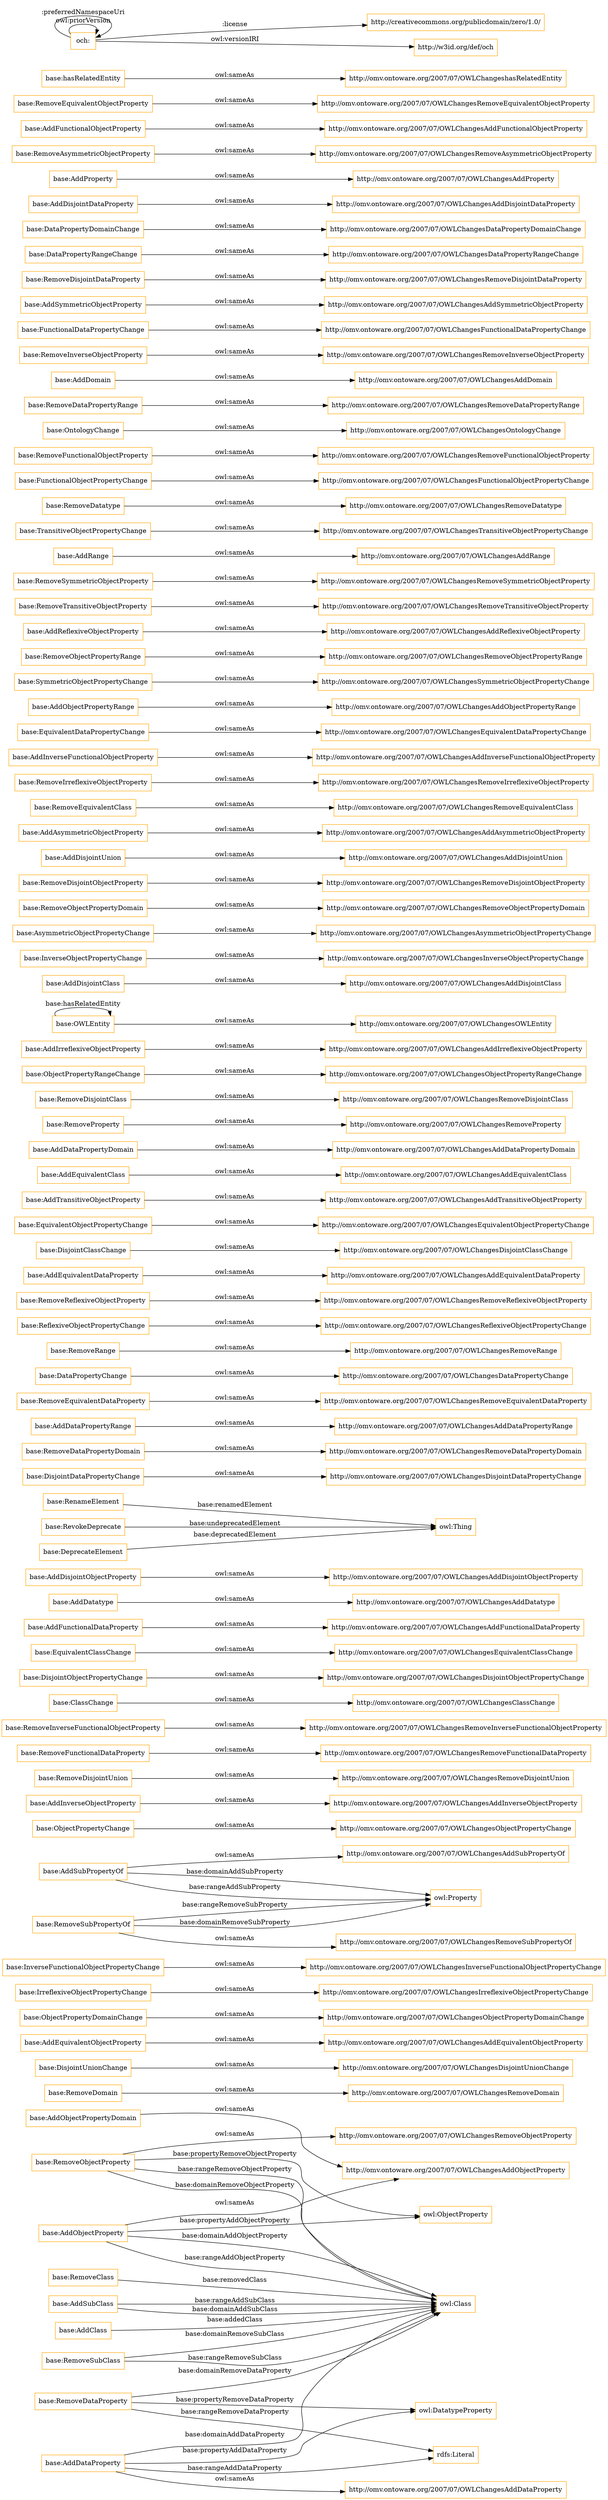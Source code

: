 digraph ar2dtool_diagram { 
rankdir=LR;
size="1501"
node [shape = rectangle, color="orange"]; "base:AddSubClass" "base:RemoveDomain" "base:DisjointUnionChange" "base:AddEquivalentObjectProperty" "base:ObjectPropertyDomainChange" "base:IrreflexiveObjectPropertyChange" "base:InverseFunctionalObjectPropertyChange" "owl:Property" "base:ObjectPropertyChange" "base:AddInverseObjectProperty" "base:RemoveDisjointUnion" "base:RemoveFunctionalDataProperty" "base:AddSubPropertyOf" "base:RemoveInverseFunctionalObjectProperty" "base:ClassChange" "base:DisjointObjectPropertyChange" "base:EquivalentClassChange" "base:AddClass" "base:AddFunctionalDataProperty" "base:AddDatatype" "base:AddDisjointObjectProperty" "base:AddObjectProperty" "base:RenameElement" "base:DisjointDataPropertyChange" "base:RemoveDataPropertyDomain" "base:AddDataPropertyRange" "base:RemoveSubClass" "base:RemoveEquivalentDataProperty" "base:DataPropertyChange" "base:RemoveRange" "base:ReflexiveObjectPropertyChange" "base:RemoveObjectProperty" "base:RemoveReflexiveObjectProperty" "base:AddEquivalentDataProperty" "base:RevokeDeprecate" "base:DisjointClassChange" "base:AddObjectPropertyDomain" "base:EquivalentObjectPropertyChange" "base:AddTransitiveObjectProperty" "base:AddEquivalentClass" "base:AddDataPropertyDomain" "base:RemoveProperty" "base:RemoveDisjointClass" "base:ObjectPropertyRangeChange" "owl:ObjectProperty" "base:AddIrreflexiveObjectProperty" "base:OWLEntity" "base:AddDisjointClass" "base:InverseObjectPropertyChange" "base:AsymmetricObjectPropertyChange" "base:RemoveObjectPropertyDomain" "base:RemoveDisjointObjectProperty" "base:AddDisjointUnion" "base:RemoveDataProperty" "base:RemoveClass" "base:AddAsymmetricObjectProperty" "base:RemoveEquivalentClass" "base:RemoveIrreflexiveObjectProperty" "base:DeprecateElement" "base:AddInverseFunctionalObjectProperty" "base:EquivalentDataPropertyChange" "base:AddObjectPropertyRange" "base:SymmetricObjectPropertyChange" "base:RemoveObjectPropertyRange" "owl:Class" "base:AddReflexiveObjectProperty" "base:RemoveTransitiveObjectProperty" "base:RemoveSymmetricObjectProperty" "base:AddRange" "base:TransitiveObjectPropertyChange" "base:RemoveDatatype" "base:FunctionalObjectPropertyChange" "base:RemoveFunctionalObjectProperty" "base:OntologyChange" "base:RemoveSubPropertyOf" "base:RemoveDataPropertyRange" "base:AddDomain" "base:RemoveInverseObjectProperty" "base:FunctionalDataPropertyChange" "base:AddSymmetricObjectProperty" "base:AddDataProperty" "base:RemoveDisjointDataProperty" "base:DataPropertyRangeChange" "base:DataPropertyDomainChange" "base:AddDisjointDataProperty" "base:AddProperty" "base:RemoveAsymmetricObjectProperty" "base:AddFunctionalObjectProperty" "base:RemoveEquivalentObjectProperty" "owl:DatatypeProperty" ; /*classes style*/
	"base:ObjectPropertyRangeChange" -> "http://omv.ontoware.org/2007/07/OWLChangesObjectPropertyRangeChange" [ label = "owl:sameAs" ];
	"base:AddDomain" -> "http://omv.ontoware.org/2007/07/OWLChangesAddDomain" [ label = "owl:sameAs" ];
	"base:AddInverseObjectProperty" -> "http://omv.ontoware.org/2007/07/OWLChangesAddInverseObjectProperty" [ label = "owl:sameAs" ];
	"base:DataPropertyDomainChange" -> "http://omv.ontoware.org/2007/07/OWLChangesDataPropertyDomainChange" [ label = "owl:sameAs" ];
	"base:AddDisjointDataProperty" -> "http://omv.ontoware.org/2007/07/OWLChangesAddDisjointDataProperty" [ label = "owl:sameAs" ];
	"base:hasRelatedEntity" -> "http://omv.ontoware.org/2007/07/OWLChangeshasRelatedEntity" [ label = "owl:sameAs" ];
	"base:TransitiveObjectPropertyChange" -> "http://omv.ontoware.org/2007/07/OWLChangesTransitiveObjectPropertyChange" [ label = "owl:sameAs" ];
	"base:OWLEntity" -> "http://omv.ontoware.org/2007/07/OWLChangesOWLEntity" [ label = "owl:sameAs" ];
	"base:ReflexiveObjectPropertyChange" -> "http://omv.ontoware.org/2007/07/OWLChangesReflexiveObjectPropertyChange" [ label = "owl:sameAs" ];
	"base:RemoveTransitiveObjectProperty" -> "http://omv.ontoware.org/2007/07/OWLChangesRemoveTransitiveObjectProperty" [ label = "owl:sameAs" ];
	"base:EquivalentClassChange" -> "http://omv.ontoware.org/2007/07/OWLChangesEquivalentClassChange" [ label = "owl:sameAs" ];
	"base:InverseFunctionalObjectPropertyChange" -> "http://omv.ontoware.org/2007/07/OWLChangesInverseFunctionalObjectPropertyChange" [ label = "owl:sameAs" ];
	"base:AddProperty" -> "http://omv.ontoware.org/2007/07/OWLChangesAddProperty" [ label = "owl:sameAs" ];
	"base:RemoveObjectPropertyDomain" -> "http://omv.ontoware.org/2007/07/OWLChangesRemoveObjectPropertyDomain" [ label = "owl:sameAs" ];
	"base:RemoveDatatype" -> "http://omv.ontoware.org/2007/07/OWLChangesRemoveDatatype" [ label = "owl:sameAs" ];
	"base:ClassChange" -> "http://omv.ontoware.org/2007/07/OWLChangesClassChange" [ label = "owl:sameAs" ];
	"base:AddTransitiveObjectProperty" -> "http://omv.ontoware.org/2007/07/OWLChangesAddTransitiveObjectProperty" [ label = "owl:sameAs" ];
	"base:AddDataPropertyDomain" -> "http://omv.ontoware.org/2007/07/OWLChangesAddDataPropertyDomain" [ label = "owl:sameAs" ];
	"base:RemoveObjectPropertyRange" -> "http://omv.ontoware.org/2007/07/OWLChangesRemoveObjectPropertyRange" [ label = "owl:sameAs" ];
	"base:DisjointDataPropertyChange" -> "http://omv.ontoware.org/2007/07/OWLChangesDisjointDataPropertyChange" [ label = "owl:sameAs" ];
	"base:AddDisjointClass" -> "http://omv.ontoware.org/2007/07/OWLChangesAddDisjointClass" [ label = "owl:sameAs" ];
	"base:AddEquivalentClass" -> "http://omv.ontoware.org/2007/07/OWLChangesAddEquivalentClass" [ label = "owl:sameAs" ];
	"base:DataPropertyChange" -> "http://omv.ontoware.org/2007/07/OWLChangesDataPropertyChange" [ label = "owl:sameAs" ];
	"base:RemoveSymmetricObjectProperty" -> "http://omv.ontoware.org/2007/07/OWLChangesRemoveSymmetricObjectProperty" [ label = "owl:sameAs" ];
	"base:FunctionalDataPropertyChange" -> "http://omv.ontoware.org/2007/07/OWLChangesFunctionalDataPropertyChange" [ label = "owl:sameAs" ];
	"base:RemoveFunctionalDataProperty" -> "http://omv.ontoware.org/2007/07/OWLChangesRemoveFunctionalDataProperty" [ label = "owl:sameAs" ];
	"base:RemoveEquivalentDataProperty" -> "http://omv.ontoware.org/2007/07/OWLChangesRemoveEquivalentDataProperty" [ label = "owl:sameAs" ];
	"base:AddIrreflexiveObjectProperty" -> "http://omv.ontoware.org/2007/07/OWLChangesAddIrreflexiveObjectProperty" [ label = "owl:sameAs" ];
	"base:RemoveDataPropertyRange" -> "http://omv.ontoware.org/2007/07/OWLChangesRemoveDataPropertyRange" [ label = "owl:sameAs" ];
	"base:AddInverseFunctionalObjectProperty" -> "http://omv.ontoware.org/2007/07/OWLChangesAddInverseFunctionalObjectProperty" [ label = "owl:sameAs" ];
	"base:AddFunctionalDataProperty" -> "http://omv.ontoware.org/2007/07/OWLChangesAddFunctionalDataProperty" [ label = "owl:sameAs" ];
	"base:RemoveProperty" -> "http://omv.ontoware.org/2007/07/OWLChangesRemoveProperty" [ label = "owl:sameAs" ];
	"base:AddEquivalentDataProperty" -> "http://omv.ontoware.org/2007/07/OWLChangesAddEquivalentDataProperty" [ label = "owl:sameAs" ];
	"base:EquivalentObjectPropertyChange" -> "http://omv.ontoware.org/2007/07/OWLChangesEquivalentObjectPropertyChange" [ label = "owl:sameAs" ];
	"base:AddSubPropertyOf" -> "http://omv.ontoware.org/2007/07/OWLChangesAddSubPropertyOf" [ label = "owl:sameAs" ];
	"base:RemoveEquivalentObjectProperty" -> "http://omv.ontoware.org/2007/07/OWLChangesRemoveEquivalentObjectProperty" [ label = "owl:sameAs" ];
	"base:AddAsymmetricObjectProperty" -> "http://omv.ontoware.org/2007/07/OWLChangesAddAsymmetricObjectProperty" [ label = "owl:sameAs" ];
	"base:RemoveIrreflexiveObjectProperty" -> "http://omv.ontoware.org/2007/07/OWLChangesRemoveIrreflexiveObjectProperty" [ label = "owl:sameAs" ];
	"base:FunctionalObjectPropertyChange" -> "http://omv.ontoware.org/2007/07/OWLChangesFunctionalObjectPropertyChange" [ label = "owl:sameAs" ];
	"base:AddObjectPropertyDomain" -> "http://omv.ontoware.org/2007/07/OWLChangesAddObjectProperty" [ label = "owl:sameAs" ];
	"base:SymmetricObjectPropertyChange" -> "http://omv.ontoware.org/2007/07/OWLChangesSymmetricObjectPropertyChange" [ label = "owl:sameAs" ];
	"base:DisjointUnionChange" -> "http://omv.ontoware.org/2007/07/OWLChangesDisjointUnionChange" [ label = "owl:sameAs" ];
	"base:AsymmetricObjectPropertyChange" -> "http://omv.ontoware.org/2007/07/OWLChangesAsymmetricObjectPropertyChange" [ label = "owl:sameAs" ];
	"base:AddSymmetricObjectProperty" -> "http://omv.ontoware.org/2007/07/OWLChangesAddSymmetricObjectProperty" [ label = "owl:sameAs" ];
	"base:AddEquivalentObjectProperty" -> "http://omv.ontoware.org/2007/07/OWLChangesAddEquivalentObjectProperty" [ label = "owl:sameAs" ];
	"base:DataPropertyRangeChange" -> "http://omv.ontoware.org/2007/07/OWLChangesDataPropertyRangeChange" [ label = "owl:sameAs" ];
	"base:RemoveReflexiveObjectProperty" -> "http://omv.ontoware.org/2007/07/OWLChangesRemoveReflexiveObjectProperty" [ label = "owl:sameAs" ];
	"base:InverseObjectPropertyChange" -> "http://omv.ontoware.org/2007/07/OWLChangesInverseObjectPropertyChange" [ label = "owl:sameAs" ];
	"base:RemoveDisjointClass" -> "http://omv.ontoware.org/2007/07/OWLChangesRemoveDisjointClass" [ label = "owl:sameAs" ];
	"base:OntologyChange" -> "http://omv.ontoware.org/2007/07/OWLChangesOntologyChange" [ label = "owl:sameAs" ];
	"base:AddDisjointUnion" -> "http://omv.ontoware.org/2007/07/OWLChangesAddDisjointUnion" [ label = "owl:sameAs" ];
	"base:DisjointClassChange" -> "http://omv.ontoware.org/2007/07/OWLChangesDisjointClassChange" [ label = "owl:sameAs" ];
	"base:ObjectPropertyDomainChange" -> "http://omv.ontoware.org/2007/07/OWLChangesObjectPropertyDomainChange" [ label = "owl:sameAs" ];
	"base:RemoveAsymmetricObjectProperty" -> "http://omv.ontoware.org/2007/07/OWLChangesRemoveAsymmetricObjectProperty" [ label = "owl:sameAs" ];
	"base:AddObjectProperty" -> "http://omv.ontoware.org/2007/07/OWLChangesAddObjectProperty" [ label = "owl:sameAs" ];
	"base:RemoveFunctionalObjectProperty" -> "http://omv.ontoware.org/2007/07/OWLChangesRemoveFunctionalObjectProperty" [ label = "owl:sameAs" ];
	"base:RemoveDataPropertyDomain" -> "http://omv.ontoware.org/2007/07/OWLChangesRemoveDataPropertyDomain" [ label = "owl:sameAs" ];
	"base:RemoveDomain" -> "http://omv.ontoware.org/2007/07/OWLChangesRemoveDomain" [ label = "owl:sameAs" ];
	"base:RemoveObjectProperty" -> "http://omv.ontoware.org/2007/07/OWLChangesRemoveObjectProperty" [ label = "owl:sameAs" ];
	"base:RemoveDisjointUnion" -> "http://omv.ontoware.org/2007/07/OWLChangesRemoveDisjointUnion" [ label = "owl:sameAs" ];
	"base:RemoveDisjointObjectProperty" -> "http://omv.ontoware.org/2007/07/OWLChangesRemoveDisjointObjectProperty" [ label = "owl:sameAs" ];
	"base:AddDataPropertyRange" -> "http://omv.ontoware.org/2007/07/OWLChangesAddDataPropertyRange" [ label = "owl:sameAs" ];
	"base:RemoveDisjointDataProperty" -> "http://omv.ontoware.org/2007/07/OWLChangesRemoveDisjointDataProperty" [ label = "owl:sameAs" ];
	"base:AddRange" -> "http://omv.ontoware.org/2007/07/OWLChangesAddRange" [ label = "owl:sameAs" ];
	"base:AddFunctionalObjectProperty" -> "http://omv.ontoware.org/2007/07/OWLChangesAddFunctionalObjectProperty" [ label = "owl:sameAs" ];
	"base:AddDisjointObjectProperty" -> "http://omv.ontoware.org/2007/07/OWLChangesAddDisjointObjectProperty" [ label = "owl:sameAs" ];
	"base:EquivalentDataPropertyChange" -> "http://omv.ontoware.org/2007/07/OWLChangesEquivalentDataPropertyChange" [ label = "owl:sameAs" ];
	"base:RemoveRange" -> "http://omv.ontoware.org/2007/07/OWLChangesRemoveRange" [ label = "owl:sameAs" ];
	"base:RemoveSubPropertyOf" -> "http://omv.ontoware.org/2007/07/OWLChangesRemoveSubPropertyOf" [ label = "owl:sameAs" ];
	"base:AddReflexiveObjectProperty" -> "http://omv.ontoware.org/2007/07/OWLChangesAddReflexiveObjectProperty" [ label = "owl:sameAs" ];
	"och:" -> "och:" [ label = "owl:priorVersion" ];
	"och:" -> "http://creativecommons.org/publicdomain/zero/1.0/" [ label = ":license" ];
	"och:" -> "http://w3id.org/def/och" [ label = "owl:versionIRI" ];
	"och:" -> "och:" [ label = ":preferredNamespaceUri" ];
	"base:ObjectPropertyChange" -> "http://omv.ontoware.org/2007/07/OWLChangesObjectPropertyChange" [ label = "owl:sameAs" ];
	"base:AddDataProperty" -> "http://omv.ontoware.org/2007/07/OWLChangesAddDataProperty" [ label = "owl:sameAs" ];
	"base:RemoveEquivalentClass" -> "http://omv.ontoware.org/2007/07/OWLChangesRemoveEquivalentClass" [ label = "owl:sameAs" ];
	"base:AddObjectPropertyRange" -> "http://omv.ontoware.org/2007/07/OWLChangesAddObjectPropertyRange" [ label = "owl:sameAs" ];
	"base:RemoveInverseFunctionalObjectProperty" -> "http://omv.ontoware.org/2007/07/OWLChangesRemoveInverseFunctionalObjectProperty" [ label = "owl:sameAs" ];
	"base:AddDatatype" -> "http://omv.ontoware.org/2007/07/OWLChangesAddDatatype" [ label = "owl:sameAs" ];
	"base:DisjointObjectPropertyChange" -> "http://omv.ontoware.org/2007/07/OWLChangesDisjointObjectPropertyChange" [ label = "owl:sameAs" ];
	"base:IrreflexiveObjectPropertyChange" -> "http://omv.ontoware.org/2007/07/OWLChangesIrreflexiveObjectPropertyChange" [ label = "owl:sameAs" ];
	"base:RemoveInverseObjectProperty" -> "http://omv.ontoware.org/2007/07/OWLChangesRemoveInverseObjectProperty" [ label = "owl:sameAs" ];
	"base:RemoveDataProperty" -> "rdfs:Literal" [ label = "base:rangeRemoveDataProperty" ];
	"base:AddObjectProperty" -> "owl:Class" [ label = "base:domainAddObjectProperty" ];
	"base:AddObjectProperty" -> "owl:Class" [ label = "base:rangeAddObjectProperty" ];
	"base:DeprecateElement" -> "owl:Thing" [ label = "base:deprecatedElement" ];
	"base:RemoveSubPropertyOf" -> "owl:Property" [ label = "base:rangeRemoveSubProperty" ];
	"base:RemoveSubPropertyOf" -> "owl:Property" [ label = "base:domainRemoveSubProperty" ];
	"base:RemoveObjectProperty" -> "owl:Class" [ label = "base:domainRemoveObjectProperty" ];
	"base:AddDataProperty" -> "rdfs:Literal" [ label = "base:rangeAddDataProperty" ];
	"base:RemoveSubClass" -> "owl:Class" [ label = "base:domainRemoveSubClass" ];
	"base:AddSubPropertyOf" -> "owl:Property" [ label = "base:domainAddSubProperty" ];
	"base:AddClass" -> "owl:Class" [ label = "base:addedClass" ];
	"base:RemoveObjectProperty" -> "owl:ObjectProperty" [ label = "base:propertyRemoveObjectProperty" ];
	"base:RevokeDeprecate" -> "owl:Thing" [ label = "base:undeprecatedElement" ];
	"base:AddDataProperty" -> "owl:Class" [ label = "base:domainAddDataProperty" ];
	"base:RemoveSubClass" -> "owl:Class" [ label = "base:rangeRemoveSubClass" ];
	"base:OWLEntity" -> "base:OWLEntity" [ label = "base:hasRelatedEntity" ];
	"base:AddDataProperty" -> "owl:DatatypeProperty" [ label = "base:propertyAddDataProperty" ];
	"base:AddObjectProperty" -> "owl:ObjectProperty" [ label = "base:propertyAddObjectProperty" ];
	"base:RenameElement" -> "owl:Thing" [ label = "base:renamedElement" ];
	"base:AddSubClass" -> "owl:Class" [ label = "base:rangeAddSubClass" ];
	"base:RemoveDataProperty" -> "owl:DatatypeProperty" [ label = "base:propertyRemoveDataProperty" ];
	"base:RemoveDataProperty" -> "owl:Class" [ label = "base:domainRemoveDataProperty" ];
	"base:RemoveObjectProperty" -> "owl:Class" [ label = "base:rangeRemoveObjectProperty" ];
	"base:RemoveClass" -> "owl:Class" [ label = "base:removedClass" ];
	"base:AddSubClass" -> "owl:Class" [ label = "base:domainAddSubClass" ];
	"base:AddSubPropertyOf" -> "owl:Property" [ label = "base:rangeAddSubProperty" ];

}
